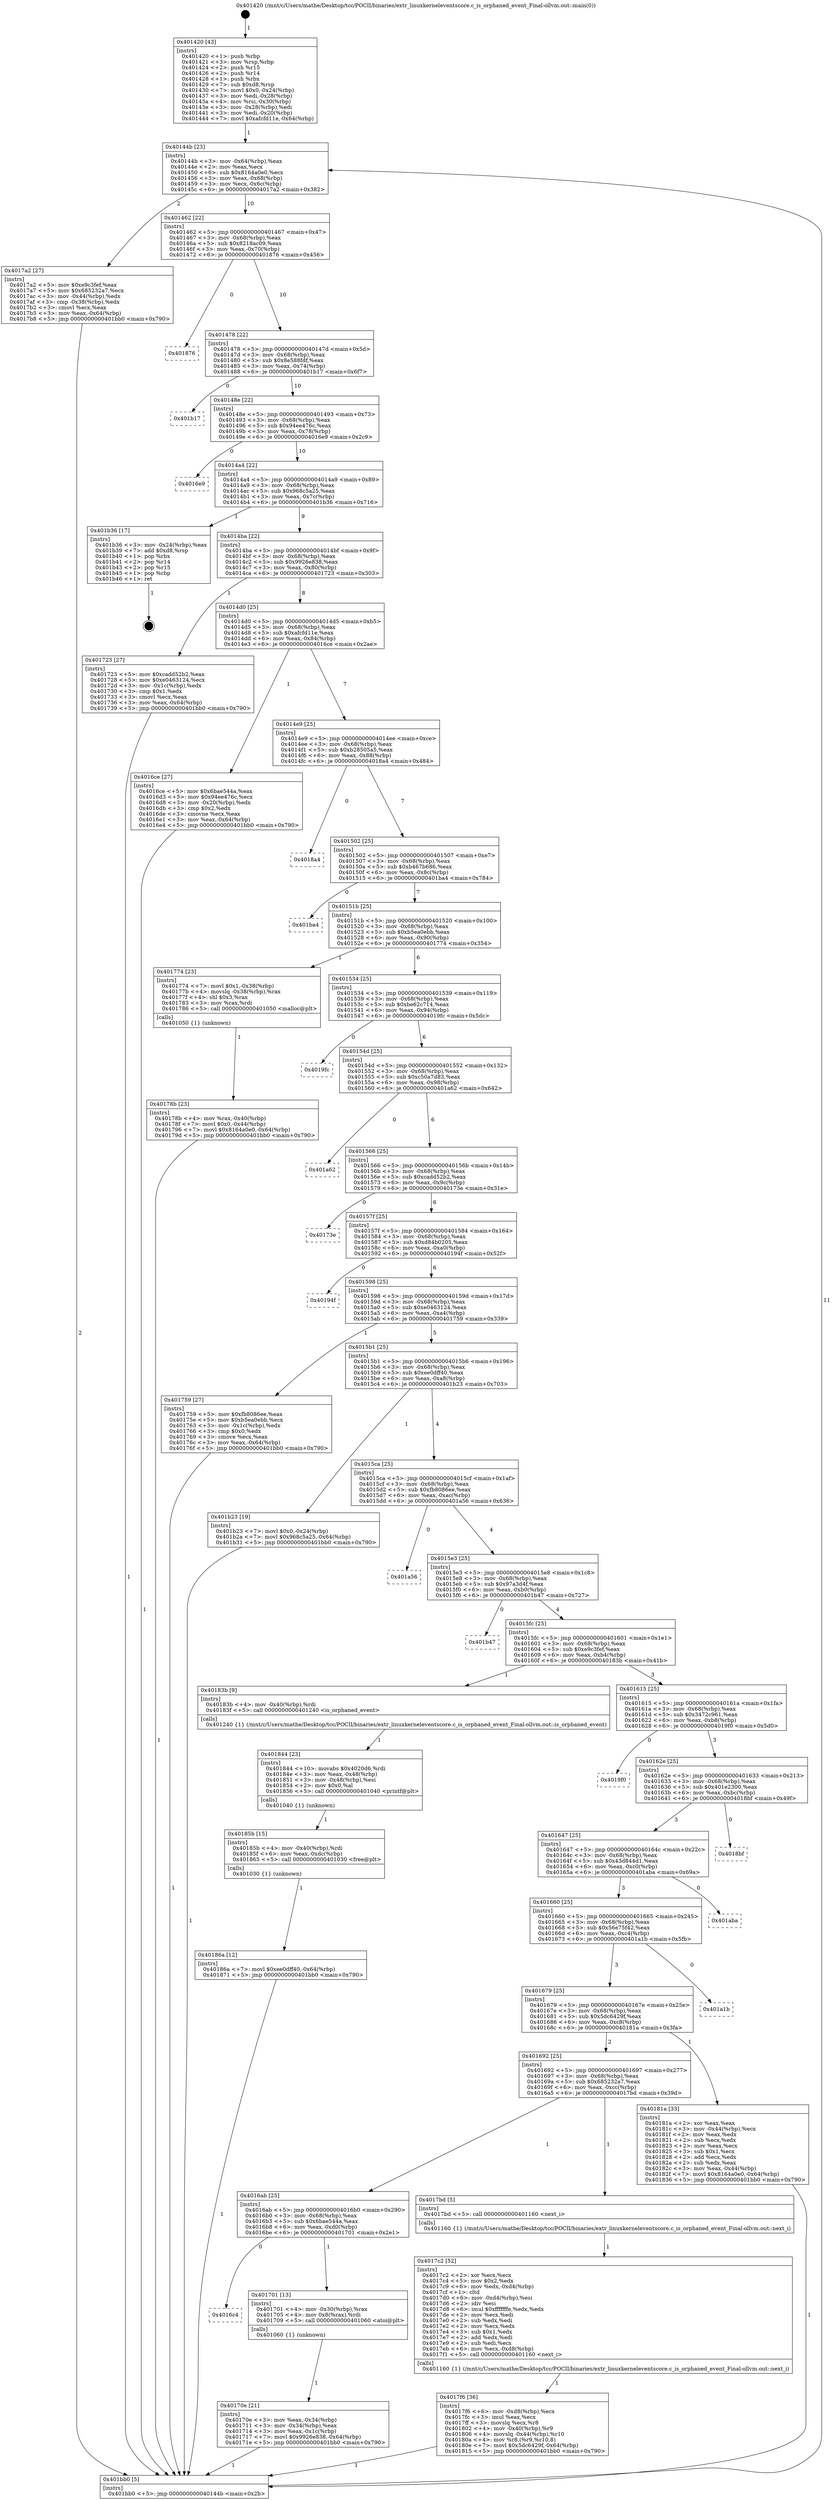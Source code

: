 digraph "0x401420" {
  label = "0x401420 (/mnt/c/Users/mathe/Desktop/tcc/POCII/binaries/extr_linuxkerneleventscore.c_is_orphaned_event_Final-ollvm.out::main(0))"
  labelloc = "t"
  node[shape=record]

  Entry [label="",width=0.3,height=0.3,shape=circle,fillcolor=black,style=filled]
  "0x40144b" [label="{
     0x40144b [23]\l
     | [instrs]\l
     &nbsp;&nbsp;0x40144b \<+3\>: mov -0x64(%rbp),%eax\l
     &nbsp;&nbsp;0x40144e \<+2\>: mov %eax,%ecx\l
     &nbsp;&nbsp;0x401450 \<+6\>: sub $0x8164a0e0,%ecx\l
     &nbsp;&nbsp;0x401456 \<+3\>: mov %eax,-0x68(%rbp)\l
     &nbsp;&nbsp;0x401459 \<+3\>: mov %ecx,-0x6c(%rbp)\l
     &nbsp;&nbsp;0x40145c \<+6\>: je 00000000004017a2 \<main+0x382\>\l
  }"]
  "0x4017a2" [label="{
     0x4017a2 [27]\l
     | [instrs]\l
     &nbsp;&nbsp;0x4017a2 \<+5\>: mov $0xe9c3fef,%eax\l
     &nbsp;&nbsp;0x4017a7 \<+5\>: mov $0x685232a7,%ecx\l
     &nbsp;&nbsp;0x4017ac \<+3\>: mov -0x44(%rbp),%edx\l
     &nbsp;&nbsp;0x4017af \<+3\>: cmp -0x38(%rbp),%edx\l
     &nbsp;&nbsp;0x4017b2 \<+3\>: cmovl %ecx,%eax\l
     &nbsp;&nbsp;0x4017b5 \<+3\>: mov %eax,-0x64(%rbp)\l
     &nbsp;&nbsp;0x4017b8 \<+5\>: jmp 0000000000401bb0 \<main+0x790\>\l
  }"]
  "0x401462" [label="{
     0x401462 [22]\l
     | [instrs]\l
     &nbsp;&nbsp;0x401462 \<+5\>: jmp 0000000000401467 \<main+0x47\>\l
     &nbsp;&nbsp;0x401467 \<+3\>: mov -0x68(%rbp),%eax\l
     &nbsp;&nbsp;0x40146a \<+5\>: sub $0x8218ac09,%eax\l
     &nbsp;&nbsp;0x40146f \<+3\>: mov %eax,-0x70(%rbp)\l
     &nbsp;&nbsp;0x401472 \<+6\>: je 0000000000401876 \<main+0x456\>\l
  }"]
  Exit [label="",width=0.3,height=0.3,shape=circle,fillcolor=black,style=filled,peripheries=2]
  "0x401876" [label="{
     0x401876\l
  }", style=dashed]
  "0x401478" [label="{
     0x401478 [22]\l
     | [instrs]\l
     &nbsp;&nbsp;0x401478 \<+5\>: jmp 000000000040147d \<main+0x5d\>\l
     &nbsp;&nbsp;0x40147d \<+3\>: mov -0x68(%rbp),%eax\l
     &nbsp;&nbsp;0x401480 \<+5\>: sub $0x8e588fdf,%eax\l
     &nbsp;&nbsp;0x401485 \<+3\>: mov %eax,-0x74(%rbp)\l
     &nbsp;&nbsp;0x401488 \<+6\>: je 0000000000401b17 \<main+0x6f7\>\l
  }"]
  "0x40186a" [label="{
     0x40186a [12]\l
     | [instrs]\l
     &nbsp;&nbsp;0x40186a \<+7\>: movl $0xee0dff40,-0x64(%rbp)\l
     &nbsp;&nbsp;0x401871 \<+5\>: jmp 0000000000401bb0 \<main+0x790\>\l
  }"]
  "0x401b17" [label="{
     0x401b17\l
  }", style=dashed]
  "0x40148e" [label="{
     0x40148e [22]\l
     | [instrs]\l
     &nbsp;&nbsp;0x40148e \<+5\>: jmp 0000000000401493 \<main+0x73\>\l
     &nbsp;&nbsp;0x401493 \<+3\>: mov -0x68(%rbp),%eax\l
     &nbsp;&nbsp;0x401496 \<+5\>: sub $0x94ee476c,%eax\l
     &nbsp;&nbsp;0x40149b \<+3\>: mov %eax,-0x78(%rbp)\l
     &nbsp;&nbsp;0x40149e \<+6\>: je 00000000004016e9 \<main+0x2c9\>\l
  }"]
  "0x40185b" [label="{
     0x40185b [15]\l
     | [instrs]\l
     &nbsp;&nbsp;0x40185b \<+4\>: mov -0x40(%rbp),%rdi\l
     &nbsp;&nbsp;0x40185f \<+6\>: mov %eax,-0xdc(%rbp)\l
     &nbsp;&nbsp;0x401865 \<+5\>: call 0000000000401030 \<free@plt\>\l
     | [calls]\l
     &nbsp;&nbsp;0x401030 \{1\} (unknown)\l
  }"]
  "0x4016e9" [label="{
     0x4016e9\l
  }", style=dashed]
  "0x4014a4" [label="{
     0x4014a4 [22]\l
     | [instrs]\l
     &nbsp;&nbsp;0x4014a4 \<+5\>: jmp 00000000004014a9 \<main+0x89\>\l
     &nbsp;&nbsp;0x4014a9 \<+3\>: mov -0x68(%rbp),%eax\l
     &nbsp;&nbsp;0x4014ac \<+5\>: sub $0x968c5a25,%eax\l
     &nbsp;&nbsp;0x4014b1 \<+3\>: mov %eax,-0x7c(%rbp)\l
     &nbsp;&nbsp;0x4014b4 \<+6\>: je 0000000000401b36 \<main+0x716\>\l
  }"]
  "0x401844" [label="{
     0x401844 [23]\l
     | [instrs]\l
     &nbsp;&nbsp;0x401844 \<+10\>: movabs $0x4020d6,%rdi\l
     &nbsp;&nbsp;0x40184e \<+3\>: mov %eax,-0x48(%rbp)\l
     &nbsp;&nbsp;0x401851 \<+3\>: mov -0x48(%rbp),%esi\l
     &nbsp;&nbsp;0x401854 \<+2\>: mov $0x0,%al\l
     &nbsp;&nbsp;0x401856 \<+5\>: call 0000000000401040 \<printf@plt\>\l
     | [calls]\l
     &nbsp;&nbsp;0x401040 \{1\} (unknown)\l
  }"]
  "0x401b36" [label="{
     0x401b36 [17]\l
     | [instrs]\l
     &nbsp;&nbsp;0x401b36 \<+3\>: mov -0x24(%rbp),%eax\l
     &nbsp;&nbsp;0x401b39 \<+7\>: add $0xd8,%rsp\l
     &nbsp;&nbsp;0x401b40 \<+1\>: pop %rbx\l
     &nbsp;&nbsp;0x401b41 \<+2\>: pop %r14\l
     &nbsp;&nbsp;0x401b43 \<+2\>: pop %r15\l
     &nbsp;&nbsp;0x401b45 \<+1\>: pop %rbp\l
     &nbsp;&nbsp;0x401b46 \<+1\>: ret\l
  }"]
  "0x4014ba" [label="{
     0x4014ba [22]\l
     | [instrs]\l
     &nbsp;&nbsp;0x4014ba \<+5\>: jmp 00000000004014bf \<main+0x9f\>\l
     &nbsp;&nbsp;0x4014bf \<+3\>: mov -0x68(%rbp),%eax\l
     &nbsp;&nbsp;0x4014c2 \<+5\>: sub $0x9926e838,%eax\l
     &nbsp;&nbsp;0x4014c7 \<+3\>: mov %eax,-0x80(%rbp)\l
     &nbsp;&nbsp;0x4014ca \<+6\>: je 0000000000401723 \<main+0x303\>\l
  }"]
  "0x4017f6" [label="{
     0x4017f6 [36]\l
     | [instrs]\l
     &nbsp;&nbsp;0x4017f6 \<+6\>: mov -0xd8(%rbp),%ecx\l
     &nbsp;&nbsp;0x4017fc \<+3\>: imul %eax,%ecx\l
     &nbsp;&nbsp;0x4017ff \<+3\>: movslq %ecx,%r8\l
     &nbsp;&nbsp;0x401802 \<+4\>: mov -0x40(%rbp),%r9\l
     &nbsp;&nbsp;0x401806 \<+4\>: movslq -0x44(%rbp),%r10\l
     &nbsp;&nbsp;0x40180a \<+4\>: mov %r8,(%r9,%r10,8)\l
     &nbsp;&nbsp;0x40180e \<+7\>: movl $0x5dc6429f,-0x64(%rbp)\l
     &nbsp;&nbsp;0x401815 \<+5\>: jmp 0000000000401bb0 \<main+0x790\>\l
  }"]
  "0x401723" [label="{
     0x401723 [27]\l
     | [instrs]\l
     &nbsp;&nbsp;0x401723 \<+5\>: mov $0xcadd52b2,%eax\l
     &nbsp;&nbsp;0x401728 \<+5\>: mov $0xe0463124,%ecx\l
     &nbsp;&nbsp;0x40172d \<+3\>: mov -0x1c(%rbp),%edx\l
     &nbsp;&nbsp;0x401730 \<+3\>: cmp $0x1,%edx\l
     &nbsp;&nbsp;0x401733 \<+3\>: cmovl %ecx,%eax\l
     &nbsp;&nbsp;0x401736 \<+3\>: mov %eax,-0x64(%rbp)\l
     &nbsp;&nbsp;0x401739 \<+5\>: jmp 0000000000401bb0 \<main+0x790\>\l
  }"]
  "0x4014d0" [label="{
     0x4014d0 [25]\l
     | [instrs]\l
     &nbsp;&nbsp;0x4014d0 \<+5\>: jmp 00000000004014d5 \<main+0xb5\>\l
     &nbsp;&nbsp;0x4014d5 \<+3\>: mov -0x68(%rbp),%eax\l
     &nbsp;&nbsp;0x4014d8 \<+5\>: sub $0xafcfd11e,%eax\l
     &nbsp;&nbsp;0x4014dd \<+6\>: mov %eax,-0x84(%rbp)\l
     &nbsp;&nbsp;0x4014e3 \<+6\>: je 00000000004016ce \<main+0x2ae\>\l
  }"]
  "0x4017c2" [label="{
     0x4017c2 [52]\l
     | [instrs]\l
     &nbsp;&nbsp;0x4017c2 \<+2\>: xor %ecx,%ecx\l
     &nbsp;&nbsp;0x4017c4 \<+5\>: mov $0x2,%edx\l
     &nbsp;&nbsp;0x4017c9 \<+6\>: mov %edx,-0xd4(%rbp)\l
     &nbsp;&nbsp;0x4017cf \<+1\>: cltd\l
     &nbsp;&nbsp;0x4017d0 \<+6\>: mov -0xd4(%rbp),%esi\l
     &nbsp;&nbsp;0x4017d6 \<+2\>: idiv %esi\l
     &nbsp;&nbsp;0x4017d8 \<+6\>: imul $0xfffffffe,%edx,%edx\l
     &nbsp;&nbsp;0x4017de \<+2\>: mov %ecx,%edi\l
     &nbsp;&nbsp;0x4017e0 \<+2\>: sub %edx,%edi\l
     &nbsp;&nbsp;0x4017e2 \<+2\>: mov %ecx,%edx\l
     &nbsp;&nbsp;0x4017e4 \<+3\>: sub $0x1,%edx\l
     &nbsp;&nbsp;0x4017e7 \<+2\>: add %edx,%edi\l
     &nbsp;&nbsp;0x4017e9 \<+2\>: sub %edi,%ecx\l
     &nbsp;&nbsp;0x4017eb \<+6\>: mov %ecx,-0xd8(%rbp)\l
     &nbsp;&nbsp;0x4017f1 \<+5\>: call 0000000000401160 \<next_i\>\l
     | [calls]\l
     &nbsp;&nbsp;0x401160 \{1\} (/mnt/c/Users/mathe/Desktop/tcc/POCII/binaries/extr_linuxkerneleventscore.c_is_orphaned_event_Final-ollvm.out::next_i)\l
  }"]
  "0x4016ce" [label="{
     0x4016ce [27]\l
     | [instrs]\l
     &nbsp;&nbsp;0x4016ce \<+5\>: mov $0x6bae544a,%eax\l
     &nbsp;&nbsp;0x4016d3 \<+5\>: mov $0x94ee476c,%ecx\l
     &nbsp;&nbsp;0x4016d8 \<+3\>: mov -0x20(%rbp),%edx\l
     &nbsp;&nbsp;0x4016db \<+3\>: cmp $0x2,%edx\l
     &nbsp;&nbsp;0x4016de \<+3\>: cmovne %ecx,%eax\l
     &nbsp;&nbsp;0x4016e1 \<+3\>: mov %eax,-0x64(%rbp)\l
     &nbsp;&nbsp;0x4016e4 \<+5\>: jmp 0000000000401bb0 \<main+0x790\>\l
  }"]
  "0x4014e9" [label="{
     0x4014e9 [25]\l
     | [instrs]\l
     &nbsp;&nbsp;0x4014e9 \<+5\>: jmp 00000000004014ee \<main+0xce\>\l
     &nbsp;&nbsp;0x4014ee \<+3\>: mov -0x68(%rbp),%eax\l
     &nbsp;&nbsp;0x4014f1 \<+5\>: sub $0xb28505a5,%eax\l
     &nbsp;&nbsp;0x4014f6 \<+6\>: mov %eax,-0x88(%rbp)\l
     &nbsp;&nbsp;0x4014fc \<+6\>: je 00000000004018a4 \<main+0x484\>\l
  }"]
  "0x401bb0" [label="{
     0x401bb0 [5]\l
     | [instrs]\l
     &nbsp;&nbsp;0x401bb0 \<+5\>: jmp 000000000040144b \<main+0x2b\>\l
  }"]
  "0x401420" [label="{
     0x401420 [43]\l
     | [instrs]\l
     &nbsp;&nbsp;0x401420 \<+1\>: push %rbp\l
     &nbsp;&nbsp;0x401421 \<+3\>: mov %rsp,%rbp\l
     &nbsp;&nbsp;0x401424 \<+2\>: push %r15\l
     &nbsp;&nbsp;0x401426 \<+2\>: push %r14\l
     &nbsp;&nbsp;0x401428 \<+1\>: push %rbx\l
     &nbsp;&nbsp;0x401429 \<+7\>: sub $0xd8,%rsp\l
     &nbsp;&nbsp;0x401430 \<+7\>: movl $0x0,-0x24(%rbp)\l
     &nbsp;&nbsp;0x401437 \<+3\>: mov %edi,-0x28(%rbp)\l
     &nbsp;&nbsp;0x40143a \<+4\>: mov %rsi,-0x30(%rbp)\l
     &nbsp;&nbsp;0x40143e \<+3\>: mov -0x28(%rbp),%edi\l
     &nbsp;&nbsp;0x401441 \<+3\>: mov %edi,-0x20(%rbp)\l
     &nbsp;&nbsp;0x401444 \<+7\>: movl $0xafcfd11e,-0x64(%rbp)\l
  }"]
  "0x40178b" [label="{
     0x40178b [23]\l
     | [instrs]\l
     &nbsp;&nbsp;0x40178b \<+4\>: mov %rax,-0x40(%rbp)\l
     &nbsp;&nbsp;0x40178f \<+7\>: movl $0x0,-0x44(%rbp)\l
     &nbsp;&nbsp;0x401796 \<+7\>: movl $0x8164a0e0,-0x64(%rbp)\l
     &nbsp;&nbsp;0x40179d \<+5\>: jmp 0000000000401bb0 \<main+0x790\>\l
  }"]
  "0x4018a4" [label="{
     0x4018a4\l
  }", style=dashed]
  "0x401502" [label="{
     0x401502 [25]\l
     | [instrs]\l
     &nbsp;&nbsp;0x401502 \<+5\>: jmp 0000000000401507 \<main+0xe7\>\l
     &nbsp;&nbsp;0x401507 \<+3\>: mov -0x68(%rbp),%eax\l
     &nbsp;&nbsp;0x40150a \<+5\>: sub $0xb467b686,%eax\l
     &nbsp;&nbsp;0x40150f \<+6\>: mov %eax,-0x8c(%rbp)\l
     &nbsp;&nbsp;0x401515 \<+6\>: je 0000000000401ba4 \<main+0x784\>\l
  }"]
  "0x40170e" [label="{
     0x40170e [21]\l
     | [instrs]\l
     &nbsp;&nbsp;0x40170e \<+3\>: mov %eax,-0x34(%rbp)\l
     &nbsp;&nbsp;0x401711 \<+3\>: mov -0x34(%rbp),%eax\l
     &nbsp;&nbsp;0x401714 \<+3\>: mov %eax,-0x1c(%rbp)\l
     &nbsp;&nbsp;0x401717 \<+7\>: movl $0x9926e838,-0x64(%rbp)\l
     &nbsp;&nbsp;0x40171e \<+5\>: jmp 0000000000401bb0 \<main+0x790\>\l
  }"]
  "0x401ba4" [label="{
     0x401ba4\l
  }", style=dashed]
  "0x40151b" [label="{
     0x40151b [25]\l
     | [instrs]\l
     &nbsp;&nbsp;0x40151b \<+5\>: jmp 0000000000401520 \<main+0x100\>\l
     &nbsp;&nbsp;0x401520 \<+3\>: mov -0x68(%rbp),%eax\l
     &nbsp;&nbsp;0x401523 \<+5\>: sub $0xb5ea0ebb,%eax\l
     &nbsp;&nbsp;0x401528 \<+6\>: mov %eax,-0x90(%rbp)\l
     &nbsp;&nbsp;0x40152e \<+6\>: je 0000000000401774 \<main+0x354\>\l
  }"]
  "0x4016c4" [label="{
     0x4016c4\l
  }", style=dashed]
  "0x401774" [label="{
     0x401774 [23]\l
     | [instrs]\l
     &nbsp;&nbsp;0x401774 \<+7\>: movl $0x1,-0x38(%rbp)\l
     &nbsp;&nbsp;0x40177b \<+4\>: movslq -0x38(%rbp),%rax\l
     &nbsp;&nbsp;0x40177f \<+4\>: shl $0x3,%rax\l
     &nbsp;&nbsp;0x401783 \<+3\>: mov %rax,%rdi\l
     &nbsp;&nbsp;0x401786 \<+5\>: call 0000000000401050 \<malloc@plt\>\l
     | [calls]\l
     &nbsp;&nbsp;0x401050 \{1\} (unknown)\l
  }"]
  "0x401534" [label="{
     0x401534 [25]\l
     | [instrs]\l
     &nbsp;&nbsp;0x401534 \<+5\>: jmp 0000000000401539 \<main+0x119\>\l
     &nbsp;&nbsp;0x401539 \<+3\>: mov -0x68(%rbp),%eax\l
     &nbsp;&nbsp;0x40153c \<+5\>: sub $0xbe62c714,%eax\l
     &nbsp;&nbsp;0x401541 \<+6\>: mov %eax,-0x94(%rbp)\l
     &nbsp;&nbsp;0x401547 \<+6\>: je 00000000004019fc \<main+0x5dc\>\l
  }"]
  "0x401701" [label="{
     0x401701 [13]\l
     | [instrs]\l
     &nbsp;&nbsp;0x401701 \<+4\>: mov -0x30(%rbp),%rax\l
     &nbsp;&nbsp;0x401705 \<+4\>: mov 0x8(%rax),%rdi\l
     &nbsp;&nbsp;0x401709 \<+5\>: call 0000000000401060 \<atoi@plt\>\l
     | [calls]\l
     &nbsp;&nbsp;0x401060 \{1\} (unknown)\l
  }"]
  "0x4019fc" [label="{
     0x4019fc\l
  }", style=dashed]
  "0x40154d" [label="{
     0x40154d [25]\l
     | [instrs]\l
     &nbsp;&nbsp;0x40154d \<+5\>: jmp 0000000000401552 \<main+0x132\>\l
     &nbsp;&nbsp;0x401552 \<+3\>: mov -0x68(%rbp),%eax\l
     &nbsp;&nbsp;0x401555 \<+5\>: sub $0xc50a7d83,%eax\l
     &nbsp;&nbsp;0x40155a \<+6\>: mov %eax,-0x98(%rbp)\l
     &nbsp;&nbsp;0x401560 \<+6\>: je 0000000000401a62 \<main+0x642\>\l
  }"]
  "0x4016ab" [label="{
     0x4016ab [25]\l
     | [instrs]\l
     &nbsp;&nbsp;0x4016ab \<+5\>: jmp 00000000004016b0 \<main+0x290\>\l
     &nbsp;&nbsp;0x4016b0 \<+3\>: mov -0x68(%rbp),%eax\l
     &nbsp;&nbsp;0x4016b3 \<+5\>: sub $0x6bae544a,%eax\l
     &nbsp;&nbsp;0x4016b8 \<+6\>: mov %eax,-0xd0(%rbp)\l
     &nbsp;&nbsp;0x4016be \<+6\>: je 0000000000401701 \<main+0x2e1\>\l
  }"]
  "0x401a62" [label="{
     0x401a62\l
  }", style=dashed]
  "0x401566" [label="{
     0x401566 [25]\l
     | [instrs]\l
     &nbsp;&nbsp;0x401566 \<+5\>: jmp 000000000040156b \<main+0x14b\>\l
     &nbsp;&nbsp;0x40156b \<+3\>: mov -0x68(%rbp),%eax\l
     &nbsp;&nbsp;0x40156e \<+5\>: sub $0xcadd52b2,%eax\l
     &nbsp;&nbsp;0x401573 \<+6\>: mov %eax,-0x9c(%rbp)\l
     &nbsp;&nbsp;0x401579 \<+6\>: je 000000000040173e \<main+0x31e\>\l
  }"]
  "0x4017bd" [label="{
     0x4017bd [5]\l
     | [instrs]\l
     &nbsp;&nbsp;0x4017bd \<+5\>: call 0000000000401160 \<next_i\>\l
     | [calls]\l
     &nbsp;&nbsp;0x401160 \{1\} (/mnt/c/Users/mathe/Desktop/tcc/POCII/binaries/extr_linuxkerneleventscore.c_is_orphaned_event_Final-ollvm.out::next_i)\l
  }"]
  "0x40173e" [label="{
     0x40173e\l
  }", style=dashed]
  "0x40157f" [label="{
     0x40157f [25]\l
     | [instrs]\l
     &nbsp;&nbsp;0x40157f \<+5\>: jmp 0000000000401584 \<main+0x164\>\l
     &nbsp;&nbsp;0x401584 \<+3\>: mov -0x68(%rbp),%eax\l
     &nbsp;&nbsp;0x401587 \<+5\>: sub $0xd84b0205,%eax\l
     &nbsp;&nbsp;0x40158c \<+6\>: mov %eax,-0xa0(%rbp)\l
     &nbsp;&nbsp;0x401592 \<+6\>: je 000000000040194f \<main+0x52f\>\l
  }"]
  "0x401692" [label="{
     0x401692 [25]\l
     | [instrs]\l
     &nbsp;&nbsp;0x401692 \<+5\>: jmp 0000000000401697 \<main+0x277\>\l
     &nbsp;&nbsp;0x401697 \<+3\>: mov -0x68(%rbp),%eax\l
     &nbsp;&nbsp;0x40169a \<+5\>: sub $0x685232a7,%eax\l
     &nbsp;&nbsp;0x40169f \<+6\>: mov %eax,-0xcc(%rbp)\l
     &nbsp;&nbsp;0x4016a5 \<+6\>: je 00000000004017bd \<main+0x39d\>\l
  }"]
  "0x40194f" [label="{
     0x40194f\l
  }", style=dashed]
  "0x401598" [label="{
     0x401598 [25]\l
     | [instrs]\l
     &nbsp;&nbsp;0x401598 \<+5\>: jmp 000000000040159d \<main+0x17d\>\l
     &nbsp;&nbsp;0x40159d \<+3\>: mov -0x68(%rbp),%eax\l
     &nbsp;&nbsp;0x4015a0 \<+5\>: sub $0xe0463124,%eax\l
     &nbsp;&nbsp;0x4015a5 \<+6\>: mov %eax,-0xa4(%rbp)\l
     &nbsp;&nbsp;0x4015ab \<+6\>: je 0000000000401759 \<main+0x339\>\l
  }"]
  "0x40181a" [label="{
     0x40181a [33]\l
     | [instrs]\l
     &nbsp;&nbsp;0x40181a \<+2\>: xor %eax,%eax\l
     &nbsp;&nbsp;0x40181c \<+3\>: mov -0x44(%rbp),%ecx\l
     &nbsp;&nbsp;0x40181f \<+2\>: mov %eax,%edx\l
     &nbsp;&nbsp;0x401821 \<+2\>: sub %ecx,%edx\l
     &nbsp;&nbsp;0x401823 \<+2\>: mov %eax,%ecx\l
     &nbsp;&nbsp;0x401825 \<+3\>: sub $0x1,%ecx\l
     &nbsp;&nbsp;0x401828 \<+2\>: add %ecx,%edx\l
     &nbsp;&nbsp;0x40182a \<+2\>: sub %edx,%eax\l
     &nbsp;&nbsp;0x40182c \<+3\>: mov %eax,-0x44(%rbp)\l
     &nbsp;&nbsp;0x40182f \<+7\>: movl $0x8164a0e0,-0x64(%rbp)\l
     &nbsp;&nbsp;0x401836 \<+5\>: jmp 0000000000401bb0 \<main+0x790\>\l
  }"]
  "0x401759" [label="{
     0x401759 [27]\l
     | [instrs]\l
     &nbsp;&nbsp;0x401759 \<+5\>: mov $0xfb8086ee,%eax\l
     &nbsp;&nbsp;0x40175e \<+5\>: mov $0xb5ea0ebb,%ecx\l
     &nbsp;&nbsp;0x401763 \<+3\>: mov -0x1c(%rbp),%edx\l
     &nbsp;&nbsp;0x401766 \<+3\>: cmp $0x0,%edx\l
     &nbsp;&nbsp;0x401769 \<+3\>: cmove %ecx,%eax\l
     &nbsp;&nbsp;0x40176c \<+3\>: mov %eax,-0x64(%rbp)\l
     &nbsp;&nbsp;0x40176f \<+5\>: jmp 0000000000401bb0 \<main+0x790\>\l
  }"]
  "0x4015b1" [label="{
     0x4015b1 [25]\l
     | [instrs]\l
     &nbsp;&nbsp;0x4015b1 \<+5\>: jmp 00000000004015b6 \<main+0x196\>\l
     &nbsp;&nbsp;0x4015b6 \<+3\>: mov -0x68(%rbp),%eax\l
     &nbsp;&nbsp;0x4015b9 \<+5\>: sub $0xee0dff40,%eax\l
     &nbsp;&nbsp;0x4015be \<+6\>: mov %eax,-0xa8(%rbp)\l
     &nbsp;&nbsp;0x4015c4 \<+6\>: je 0000000000401b23 \<main+0x703\>\l
  }"]
  "0x401679" [label="{
     0x401679 [25]\l
     | [instrs]\l
     &nbsp;&nbsp;0x401679 \<+5\>: jmp 000000000040167e \<main+0x25e\>\l
     &nbsp;&nbsp;0x40167e \<+3\>: mov -0x68(%rbp),%eax\l
     &nbsp;&nbsp;0x401681 \<+5\>: sub $0x5dc6429f,%eax\l
     &nbsp;&nbsp;0x401686 \<+6\>: mov %eax,-0xc8(%rbp)\l
     &nbsp;&nbsp;0x40168c \<+6\>: je 000000000040181a \<main+0x3fa\>\l
  }"]
  "0x401b23" [label="{
     0x401b23 [19]\l
     | [instrs]\l
     &nbsp;&nbsp;0x401b23 \<+7\>: movl $0x0,-0x24(%rbp)\l
     &nbsp;&nbsp;0x401b2a \<+7\>: movl $0x968c5a25,-0x64(%rbp)\l
     &nbsp;&nbsp;0x401b31 \<+5\>: jmp 0000000000401bb0 \<main+0x790\>\l
  }"]
  "0x4015ca" [label="{
     0x4015ca [25]\l
     | [instrs]\l
     &nbsp;&nbsp;0x4015ca \<+5\>: jmp 00000000004015cf \<main+0x1af\>\l
     &nbsp;&nbsp;0x4015cf \<+3\>: mov -0x68(%rbp),%eax\l
     &nbsp;&nbsp;0x4015d2 \<+5\>: sub $0xfb8086ee,%eax\l
     &nbsp;&nbsp;0x4015d7 \<+6\>: mov %eax,-0xac(%rbp)\l
     &nbsp;&nbsp;0x4015dd \<+6\>: je 0000000000401a56 \<main+0x636\>\l
  }"]
  "0x401a1b" [label="{
     0x401a1b\l
  }", style=dashed]
  "0x401a56" [label="{
     0x401a56\l
  }", style=dashed]
  "0x4015e3" [label="{
     0x4015e3 [25]\l
     | [instrs]\l
     &nbsp;&nbsp;0x4015e3 \<+5\>: jmp 00000000004015e8 \<main+0x1c8\>\l
     &nbsp;&nbsp;0x4015e8 \<+3\>: mov -0x68(%rbp),%eax\l
     &nbsp;&nbsp;0x4015eb \<+5\>: sub $0x97a3d4f,%eax\l
     &nbsp;&nbsp;0x4015f0 \<+6\>: mov %eax,-0xb0(%rbp)\l
     &nbsp;&nbsp;0x4015f6 \<+6\>: je 0000000000401b47 \<main+0x727\>\l
  }"]
  "0x401660" [label="{
     0x401660 [25]\l
     | [instrs]\l
     &nbsp;&nbsp;0x401660 \<+5\>: jmp 0000000000401665 \<main+0x245\>\l
     &nbsp;&nbsp;0x401665 \<+3\>: mov -0x68(%rbp),%eax\l
     &nbsp;&nbsp;0x401668 \<+5\>: sub $0x56e75f42,%eax\l
     &nbsp;&nbsp;0x40166d \<+6\>: mov %eax,-0xc4(%rbp)\l
     &nbsp;&nbsp;0x401673 \<+6\>: je 0000000000401a1b \<main+0x5fb\>\l
  }"]
  "0x401b47" [label="{
     0x401b47\l
  }", style=dashed]
  "0x4015fc" [label="{
     0x4015fc [25]\l
     | [instrs]\l
     &nbsp;&nbsp;0x4015fc \<+5\>: jmp 0000000000401601 \<main+0x1e1\>\l
     &nbsp;&nbsp;0x401601 \<+3\>: mov -0x68(%rbp),%eax\l
     &nbsp;&nbsp;0x401604 \<+5\>: sub $0xe9c3fef,%eax\l
     &nbsp;&nbsp;0x401609 \<+6\>: mov %eax,-0xb4(%rbp)\l
     &nbsp;&nbsp;0x40160f \<+6\>: je 000000000040183b \<main+0x41b\>\l
  }"]
  "0x401aba" [label="{
     0x401aba\l
  }", style=dashed]
  "0x40183b" [label="{
     0x40183b [9]\l
     | [instrs]\l
     &nbsp;&nbsp;0x40183b \<+4\>: mov -0x40(%rbp),%rdi\l
     &nbsp;&nbsp;0x40183f \<+5\>: call 0000000000401240 \<is_orphaned_event\>\l
     | [calls]\l
     &nbsp;&nbsp;0x401240 \{1\} (/mnt/c/Users/mathe/Desktop/tcc/POCII/binaries/extr_linuxkerneleventscore.c_is_orphaned_event_Final-ollvm.out::is_orphaned_event)\l
  }"]
  "0x401615" [label="{
     0x401615 [25]\l
     | [instrs]\l
     &nbsp;&nbsp;0x401615 \<+5\>: jmp 000000000040161a \<main+0x1fa\>\l
     &nbsp;&nbsp;0x40161a \<+3\>: mov -0x68(%rbp),%eax\l
     &nbsp;&nbsp;0x40161d \<+5\>: sub $0x3472c961,%eax\l
     &nbsp;&nbsp;0x401622 \<+6\>: mov %eax,-0xb8(%rbp)\l
     &nbsp;&nbsp;0x401628 \<+6\>: je 00000000004019f0 \<main+0x5d0\>\l
  }"]
  "0x401647" [label="{
     0x401647 [25]\l
     | [instrs]\l
     &nbsp;&nbsp;0x401647 \<+5\>: jmp 000000000040164c \<main+0x22c\>\l
     &nbsp;&nbsp;0x40164c \<+3\>: mov -0x68(%rbp),%eax\l
     &nbsp;&nbsp;0x40164f \<+5\>: sub $0x43d844d1,%eax\l
     &nbsp;&nbsp;0x401654 \<+6\>: mov %eax,-0xc0(%rbp)\l
     &nbsp;&nbsp;0x40165a \<+6\>: je 0000000000401aba \<main+0x69a\>\l
  }"]
  "0x4019f0" [label="{
     0x4019f0\l
  }", style=dashed]
  "0x40162e" [label="{
     0x40162e [25]\l
     | [instrs]\l
     &nbsp;&nbsp;0x40162e \<+5\>: jmp 0000000000401633 \<main+0x213\>\l
     &nbsp;&nbsp;0x401633 \<+3\>: mov -0x68(%rbp),%eax\l
     &nbsp;&nbsp;0x401636 \<+5\>: sub $0x401e2300,%eax\l
     &nbsp;&nbsp;0x40163b \<+6\>: mov %eax,-0xbc(%rbp)\l
     &nbsp;&nbsp;0x401641 \<+6\>: je 00000000004018bf \<main+0x49f\>\l
  }"]
  "0x4018bf" [label="{
     0x4018bf\l
  }", style=dashed]
  Entry -> "0x401420" [label=" 1"]
  "0x40144b" -> "0x4017a2" [label=" 2"]
  "0x40144b" -> "0x401462" [label=" 10"]
  "0x401b36" -> Exit [label=" 1"]
  "0x401462" -> "0x401876" [label=" 0"]
  "0x401462" -> "0x401478" [label=" 10"]
  "0x401b23" -> "0x401bb0" [label=" 1"]
  "0x401478" -> "0x401b17" [label=" 0"]
  "0x401478" -> "0x40148e" [label=" 10"]
  "0x40186a" -> "0x401bb0" [label=" 1"]
  "0x40148e" -> "0x4016e9" [label=" 0"]
  "0x40148e" -> "0x4014a4" [label=" 10"]
  "0x40185b" -> "0x40186a" [label=" 1"]
  "0x4014a4" -> "0x401b36" [label=" 1"]
  "0x4014a4" -> "0x4014ba" [label=" 9"]
  "0x401844" -> "0x40185b" [label=" 1"]
  "0x4014ba" -> "0x401723" [label=" 1"]
  "0x4014ba" -> "0x4014d0" [label=" 8"]
  "0x40183b" -> "0x401844" [label=" 1"]
  "0x4014d0" -> "0x4016ce" [label=" 1"]
  "0x4014d0" -> "0x4014e9" [label=" 7"]
  "0x4016ce" -> "0x401bb0" [label=" 1"]
  "0x401420" -> "0x40144b" [label=" 1"]
  "0x401bb0" -> "0x40144b" [label=" 11"]
  "0x40181a" -> "0x401bb0" [label=" 1"]
  "0x4014e9" -> "0x4018a4" [label=" 0"]
  "0x4014e9" -> "0x401502" [label=" 7"]
  "0x4017f6" -> "0x401bb0" [label=" 1"]
  "0x401502" -> "0x401ba4" [label=" 0"]
  "0x401502" -> "0x40151b" [label=" 7"]
  "0x4017c2" -> "0x4017f6" [label=" 1"]
  "0x40151b" -> "0x401774" [label=" 1"]
  "0x40151b" -> "0x401534" [label=" 6"]
  "0x4017bd" -> "0x4017c2" [label=" 1"]
  "0x401534" -> "0x4019fc" [label=" 0"]
  "0x401534" -> "0x40154d" [label=" 6"]
  "0x4017a2" -> "0x401bb0" [label=" 2"]
  "0x40154d" -> "0x401a62" [label=" 0"]
  "0x40154d" -> "0x401566" [label=" 6"]
  "0x401774" -> "0x40178b" [label=" 1"]
  "0x401566" -> "0x40173e" [label=" 0"]
  "0x401566" -> "0x40157f" [label=" 6"]
  "0x401759" -> "0x401bb0" [label=" 1"]
  "0x40157f" -> "0x40194f" [label=" 0"]
  "0x40157f" -> "0x401598" [label=" 6"]
  "0x40170e" -> "0x401bb0" [label=" 1"]
  "0x401598" -> "0x401759" [label=" 1"]
  "0x401598" -> "0x4015b1" [label=" 5"]
  "0x401701" -> "0x40170e" [label=" 1"]
  "0x4015b1" -> "0x401b23" [label=" 1"]
  "0x4015b1" -> "0x4015ca" [label=" 4"]
  "0x4016ab" -> "0x401701" [label=" 1"]
  "0x4015ca" -> "0x401a56" [label=" 0"]
  "0x4015ca" -> "0x4015e3" [label=" 4"]
  "0x40178b" -> "0x401bb0" [label=" 1"]
  "0x4015e3" -> "0x401b47" [label=" 0"]
  "0x4015e3" -> "0x4015fc" [label=" 4"]
  "0x401692" -> "0x4017bd" [label=" 1"]
  "0x4015fc" -> "0x40183b" [label=" 1"]
  "0x4015fc" -> "0x401615" [label=" 3"]
  "0x401723" -> "0x401bb0" [label=" 1"]
  "0x401615" -> "0x4019f0" [label=" 0"]
  "0x401615" -> "0x40162e" [label=" 3"]
  "0x401679" -> "0x40181a" [label=" 1"]
  "0x40162e" -> "0x4018bf" [label=" 0"]
  "0x40162e" -> "0x401647" [label=" 3"]
  "0x401679" -> "0x401692" [label=" 2"]
  "0x401647" -> "0x401aba" [label=" 0"]
  "0x401647" -> "0x401660" [label=" 3"]
  "0x401692" -> "0x4016ab" [label=" 1"]
  "0x401660" -> "0x401a1b" [label=" 0"]
  "0x401660" -> "0x401679" [label=" 3"]
  "0x4016ab" -> "0x4016c4" [label=" 0"]
}
